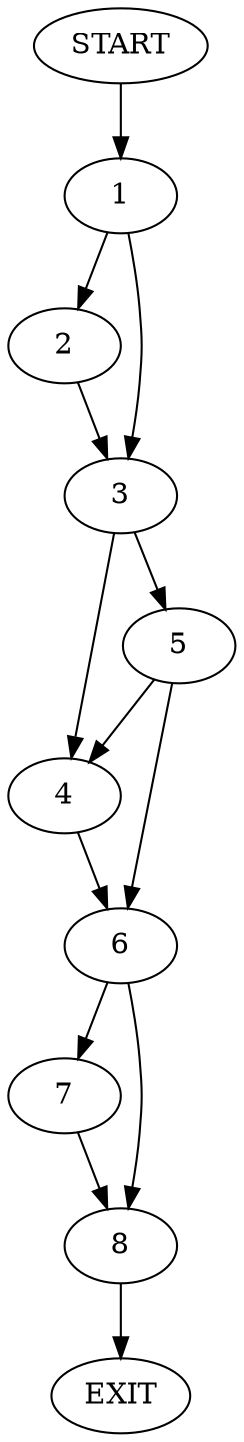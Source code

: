 digraph {
0 [label="START"]
9 [label="EXIT"]
0 -> 1
1 -> 2
1 -> 3
3 -> 4
3 -> 5
2 -> 3
4 -> 6
5 -> 6
5 -> 4
6 -> 7
6 -> 8
8 -> 9
7 -> 8
}

